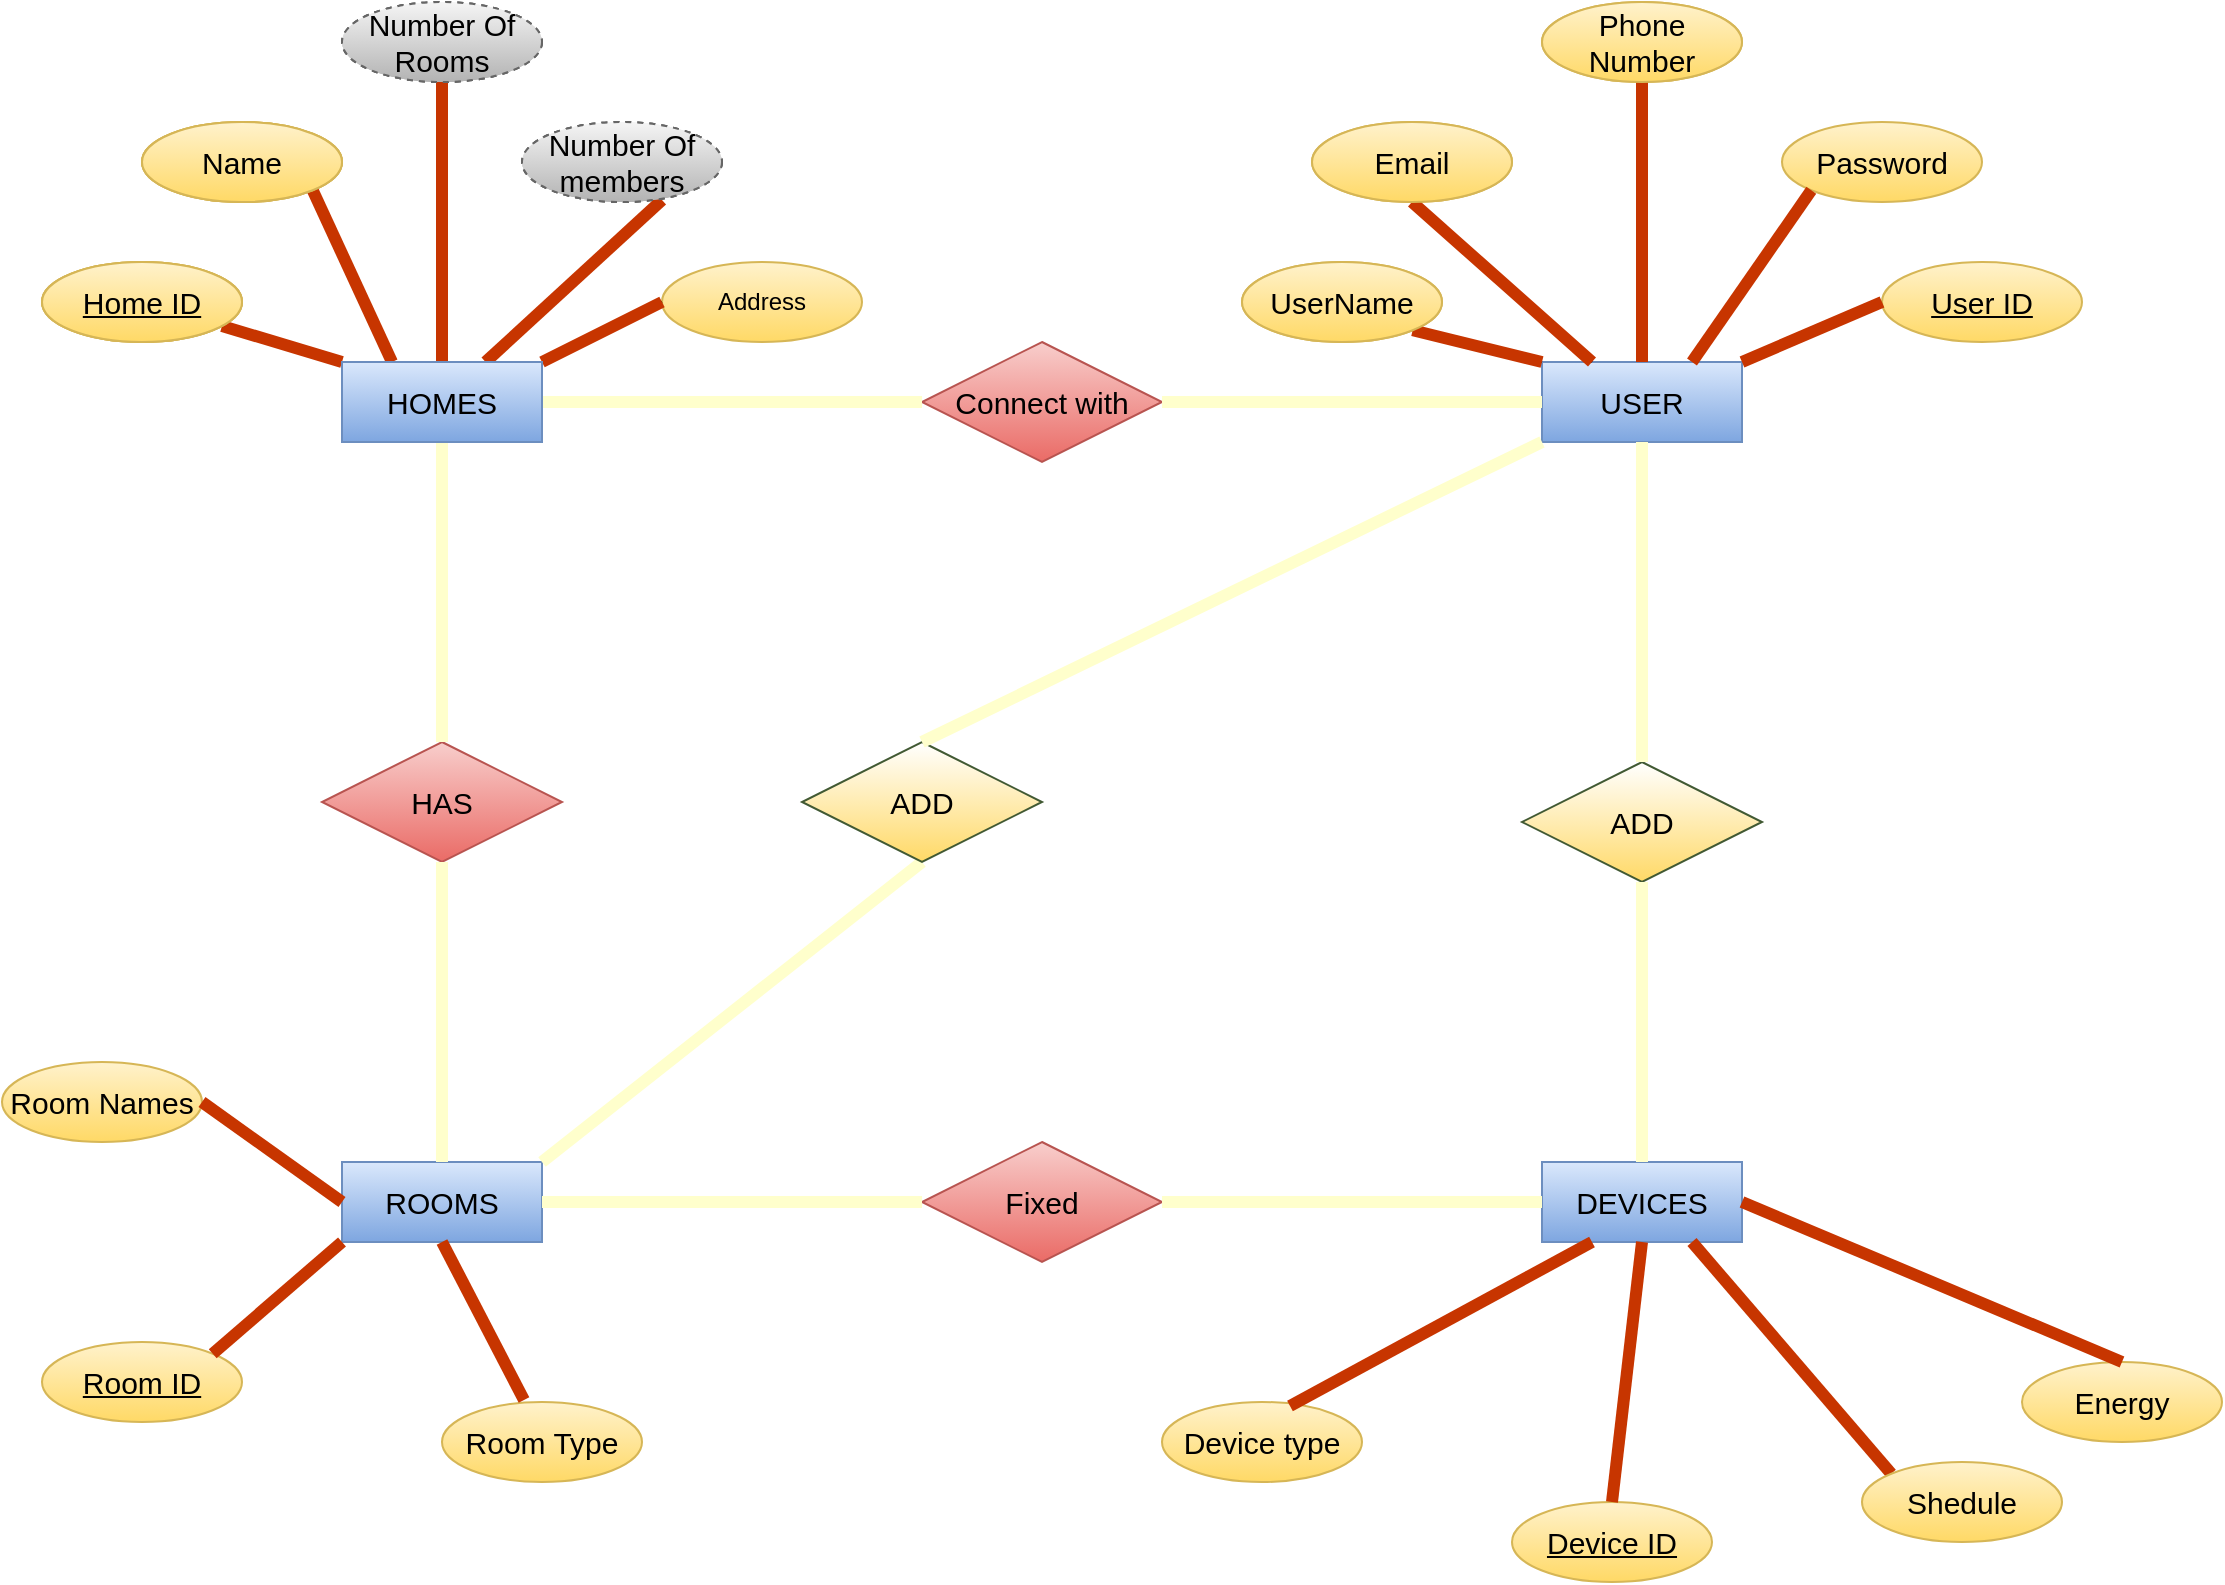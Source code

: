<mxfile version="15.0.3" type="device"><diagram id="l5kMJT91viFoTV4cnQh2" name="Page-1"><mxGraphModel dx="3445" dy="2510" grid="1" gridSize="10" guides="1" tooltips="1" connect="1" arrows="1" fold="1" page="1" pageScale="1" pageWidth="850" pageHeight="1100" math="0" shadow="0"><root><mxCell id="0"/><mxCell id="1" parent="0"/><mxCell id="mKUa2oFBwp5oHWGosSVt-1" value="DEVICES" style="whiteSpace=wrap;html=1;align=center;fillColor=#dae8fc;strokeColor=#6c8ebf;gradientColor=#7ea6e0;fontSize=15;" parent="1" vertex="1"><mxGeometry x="490" y="400" width="100" height="40" as="geometry"/></mxCell><mxCell id="mKUa2oFBwp5oHWGosSVt-2" value="ROOMS" style="whiteSpace=wrap;html=1;align=center;fillColor=#dae8fc;strokeColor=#6c8ebf;gradientColor=#7ea6e0;fontSize=15;" parent="1" vertex="1"><mxGeometry x="-110" y="400" width="100" height="40" as="geometry"/></mxCell><mxCell id="mKUa2oFBwp5oHWGosSVt-3" value="USER" style="whiteSpace=wrap;html=1;align=center;fillColor=#dae8fc;strokeColor=#6c8ebf;gradientColor=#7ea6e0;fontSize=15;" parent="1" vertex="1"><mxGeometry x="490" width="100" height="40" as="geometry"/></mxCell><mxCell id="mKUa2oFBwp5oHWGosSVt-4" value="HOMES" style="whiteSpace=wrap;html=1;align=center;fillColor=#dae8fc;strokeColor=#6c8ebf;gradientColor=#7ea6e0;" parent="1" vertex="1"><mxGeometry x="-110" width="100" height="40" as="geometry"/></mxCell><mxCell id="mKUa2oFBwp5oHWGosSVt-5" value="Address" style="ellipse;whiteSpace=wrap;html=1;align=center;fillColor=#fff2cc;strokeColor=#d6b656;gradientColor=#ffd966;" parent="1" vertex="1"><mxGeometry x="50" y="-50" width="100" height="40" as="geometry"/></mxCell><mxCell id="mKUa2oFBwp5oHWGosSVt-6" value="Name" style="ellipse;whiteSpace=wrap;html=1;align=center;fillColor=#fff2cc;strokeColor=#d6b656;gradientColor=#ffd966;" parent="1" vertex="1"><mxGeometry x="-210" y="-120" width="100" height="40" as="geometry"/></mxCell><mxCell id="mKUa2oFBwp5oHWGosSVt-9" value="Number Of members" style="ellipse;whiteSpace=wrap;html=1;align=center;dashed=1;gradientColor=#b3b3b3;fillColor=#f5f5f5;strokeColor=#666666;" parent="1" vertex="1"><mxGeometry x="-20" y="-120" width="100" height="40" as="geometry"/></mxCell><mxCell id="mKUa2oFBwp5oHWGosSVt-10" value="Number Of Rooms" style="ellipse;whiteSpace=wrap;html=1;align=center;dashed=1;gradientColor=#b3b3b3;fillColor=#f5f5f5;strokeColor=#666666;" parent="1" vertex="1"><mxGeometry x="-110" y="-180" width="100" height="40" as="geometry"/></mxCell><mxCell id="mKUa2oFBwp5oHWGosSVt-11" value="Home ID" style="ellipse;whiteSpace=wrap;html=1;align=center;fontStyle=4;fillColor=#fff2cc;strokeColor=#d6b656;gradientColor=#ffd966;" parent="1" vertex="1"><mxGeometry x="-260" y="-50" width="100" height="40" as="geometry"/></mxCell><mxCell id="mKUa2oFBwp5oHWGosSVt-12" value="" style="endArrow=none;html=1;rounded=0;exitX=1;exitY=1;exitDx=0;exitDy=0;fillColor=#fa6800;strokeColor=#C73500;strokeWidth=6;" parent="1" source="mKUa2oFBwp5oHWGosSVt-6" edge="1"><mxGeometry relative="1" as="geometry"><mxPoint x="170" y="200" as="sourcePoint"/><mxPoint x="-85" as="targetPoint"/></mxGeometry></mxCell><mxCell id="mKUa2oFBwp5oHWGosSVt-13" value="" style="endArrow=none;html=1;rounded=0;exitX=0.7;exitY=0.975;exitDx=0;exitDy=0;exitPerimeter=0;fillColor=#fa6800;strokeColor=#C73500;strokeWidth=6;" parent="1" source="mKUa2oFBwp5oHWGosSVt-9" target="mKUa2oFBwp5oHWGosSVt-4" edge="1"><mxGeometry relative="1" as="geometry"><mxPoint x="170" y="200" as="sourcePoint"/><mxPoint x="330" y="200" as="targetPoint"/></mxGeometry></mxCell><mxCell id="mKUa2oFBwp5oHWGosSVt-14" value="" style="endArrow=none;html=1;rounded=0;exitX=0.5;exitY=1;exitDx=0;exitDy=0;fillColor=#fa6800;strokeColor=#C73500;strokeWidth=6;" parent="1" source="mKUa2oFBwp5oHWGosSVt-10" target="mKUa2oFBwp5oHWGosSVt-4" edge="1"><mxGeometry relative="1" as="geometry"><mxPoint x="170" y="200" as="sourcePoint"/><mxPoint x="330" y="200" as="targetPoint"/></mxGeometry></mxCell><mxCell id="mKUa2oFBwp5oHWGosSVt-15" value="" style="endArrow=none;html=1;rounded=0;exitX=0;exitY=0.5;exitDx=0;exitDy=0;entryX=1;entryY=0;entryDx=0;entryDy=0;" parent="1" source="mKUa2oFBwp5oHWGosSVt-5" target="mKUa2oFBwp5oHWGosSVt-4" edge="1"><mxGeometry relative="1" as="geometry"><mxPoint x="170" y="200" as="sourcePoint"/><mxPoint x="330" y="200" as="targetPoint"/></mxGeometry></mxCell><mxCell id="mKUa2oFBwp5oHWGosSVt-16" value="" style="endArrow=none;html=1;rounded=0;" parent="1" source="mKUa2oFBwp5oHWGosSVt-11" edge="1"><mxGeometry relative="1" as="geometry"><mxPoint x="170" y="200" as="sourcePoint"/><mxPoint x="-110" as="targetPoint"/></mxGeometry></mxCell><mxCell id="mKUa2oFBwp5oHWGosSVt-17" value="Room Names" style="ellipse;whiteSpace=wrap;html=1;align=center;fillColor=#fff2cc;strokeColor=#d6b656;gradientColor=#ffd966;fontSize=15;" parent="1" vertex="1"><mxGeometry x="-280" y="350" width="100" height="40" as="geometry"/></mxCell><mxCell id="mKUa2oFBwp5oHWGosSVt-19" value="Phone Number" style="ellipse;whiteSpace=wrap;html=1;align=center;fillColor=#fff2cc;strokeColor=#d6b656;gradientColor=#ffd966;" parent="1" vertex="1"><mxGeometry x="490" y="-180" width="100" height="40" as="geometry"/></mxCell><mxCell id="mKUa2oFBwp5oHWGosSVt-20" value="Email" style="ellipse;whiteSpace=wrap;html=1;align=center;fillColor=#fff2cc;strokeColor=#d6b656;gradientColor=#ffd966;" parent="1" vertex="1"><mxGeometry x="375" y="-120" width="100" height="40" as="geometry"/></mxCell><mxCell id="mKUa2oFBwp5oHWGosSVt-21" value="UserName" style="ellipse;whiteSpace=wrap;html=1;align=center;fillColor=#fff2cc;strokeColor=#d6b656;gradientColor=#ffd966;" parent="1" vertex="1"><mxGeometry x="340" y="-50" width="100" height="40" as="geometry"/></mxCell><mxCell id="mKUa2oFBwp5oHWGosSVt-22" value="User ID" style="ellipse;whiteSpace=wrap;html=1;align=center;fontStyle=4;fillColor=#fff2cc;strokeColor=#d6b656;gradientColor=#ffd966;fontSize=15;" parent="1" vertex="1"><mxGeometry x="660" y="-50" width="100" height="40" as="geometry"/></mxCell><mxCell id="mKUa2oFBwp5oHWGosSVt-23" value="Device ID" style="ellipse;whiteSpace=wrap;html=1;align=center;fontStyle=4;fillColor=#fff2cc;strokeColor=#d6b656;gradientColor=#ffd966;fontSize=15;" parent="1" vertex="1"><mxGeometry x="475" y="570" width="100" height="40" as="geometry"/></mxCell><mxCell id="mKUa2oFBwp5oHWGosSVt-24" value="Room ID" style="ellipse;whiteSpace=wrap;html=1;align=center;fontStyle=4;fillColor=#fff2cc;strokeColor=#d6b656;gradientColor=#ffd966;fontSize=15;" parent="1" vertex="1"><mxGeometry x="-260" y="490" width="100" height="40" as="geometry"/></mxCell><mxCell id="mKUa2oFBwp5oHWGosSVt-26" value="Room Type" style="ellipse;whiteSpace=wrap;html=1;align=center;fillColor=#fff2cc;strokeColor=#d6b656;gradientColor=#ffd966;fontSize=15;" parent="1" vertex="1"><mxGeometry x="-60" y="520" width="100" height="40" as="geometry"/></mxCell><mxCell id="mKUa2oFBwp5oHWGosSVt-27" value="" style="endArrow=none;html=1;rounded=0;exitX=0.41;exitY=-0.025;exitDx=0;exitDy=0;exitPerimeter=0;entryX=0.5;entryY=1;entryDx=0;entryDy=0;fillColor=#fa6800;strokeColor=#C73500;strokeWidth=6;" parent="1" source="mKUa2oFBwp5oHWGosSVt-26" target="mKUa2oFBwp5oHWGosSVt-2" edge="1"><mxGeometry relative="1" as="geometry"><mxPoint x="-70" y="390" as="sourcePoint"/><mxPoint x="90" y="390" as="targetPoint"/></mxGeometry></mxCell><mxCell id="mKUa2oFBwp5oHWGosSVt-28" value="" style="endArrow=none;html=1;rounded=0;exitX=1;exitY=0;exitDx=0;exitDy=0;entryX=0;entryY=1;entryDx=0;entryDy=0;fillColor=#fa6800;strokeColor=#C73500;strokeWidth=6;" parent="1" source="mKUa2oFBwp5oHWGosSVt-24" target="mKUa2oFBwp5oHWGosSVt-2" edge="1"><mxGeometry relative="1" as="geometry"><mxPoint x="-70" y="390" as="sourcePoint"/><mxPoint x="90" y="390" as="targetPoint"/></mxGeometry></mxCell><mxCell id="mKUa2oFBwp5oHWGosSVt-29" value="" style="endArrow=none;html=1;rounded=0;entryX=0;entryY=0.5;entryDx=0;entryDy=0;exitX=1;exitY=0.5;exitDx=0;exitDy=0;fillColor=#fa6800;strokeColor=#C73500;strokeWidth=6;" parent="1" source="mKUa2oFBwp5oHWGosSVt-17" target="mKUa2oFBwp5oHWGosSVt-2" edge="1"><mxGeometry relative="1" as="geometry"><mxPoint x="-230" y="385" as="sourcePoint"/><mxPoint x="90" y="390" as="targetPoint"/></mxGeometry></mxCell><mxCell id="mKUa2oFBwp5oHWGosSVt-30" value="Device type" style="ellipse;whiteSpace=wrap;html=1;align=center;fillColor=#fff2cc;strokeColor=#d6b656;gradientColor=#ffd966;fontSize=15;" parent="1" vertex="1"><mxGeometry x="300" y="520" width="100" height="40" as="geometry"/></mxCell><mxCell id="mKUa2oFBwp5oHWGosSVt-35" value="" style="endArrow=none;html=1;rounded=0;entryX=0;entryY=0;entryDx=0;entryDy=0;exitX=0.75;exitY=1;exitDx=0;exitDy=0;fillColor=#fa6800;strokeColor=#C73500;strokeWidth=6;" parent="1" source="mKUa2oFBwp5oHWGosSVt-1" target="mKUa2oFBwp5oHWGosSVt-39" edge="1"><mxGeometry relative="1" as="geometry"><mxPoint x="90" y="470" as="sourcePoint"/><mxPoint x="250" y="470" as="targetPoint"/></mxGeometry></mxCell><mxCell id="mKUa2oFBwp5oHWGosSVt-36" value="" style="endArrow=none;html=1;rounded=0;entryX=0.5;entryY=1;entryDx=0;entryDy=0;exitX=0.5;exitY=0;exitDx=0;exitDy=0;fillColor=#fa6800;strokeColor=#C73500;strokeWidth=6;" parent="1" source="mKUa2oFBwp5oHWGosSVt-23" target="mKUa2oFBwp5oHWGosSVt-1" edge="1"><mxGeometry relative="1" as="geometry"><mxPoint x="90" y="470" as="sourcePoint"/><mxPoint x="250" y="470" as="targetPoint"/></mxGeometry></mxCell><mxCell id="mKUa2oFBwp5oHWGosSVt-37" value="" style="endArrow=none;html=1;rounded=0;entryX=0.64;entryY=0.05;entryDx=0;entryDy=0;entryPerimeter=0;exitX=0.25;exitY=1;exitDx=0;exitDy=0;fillColor=#fa6800;strokeColor=#C73500;strokeWidth=6;" parent="1" source="mKUa2oFBwp5oHWGosSVt-1" target="mKUa2oFBwp5oHWGosSVt-30" edge="1"><mxGeometry relative="1" as="geometry"><mxPoint x="410" y="460" as="sourcePoint"/><mxPoint x="250" y="470" as="targetPoint"/></mxGeometry></mxCell><mxCell id="mKUa2oFBwp5oHWGosSVt-39" value="Shedule" style="ellipse;whiteSpace=wrap;html=1;align=center;fillColor=#fff2cc;strokeColor=#d6b656;fontSize=15;gradientColor=#FFD966;" parent="1" vertex="1"><mxGeometry x="650" y="550" width="100" height="40" as="geometry"/></mxCell><mxCell id="mKUa2oFBwp5oHWGosSVt-40" value="Password" style="ellipse;whiteSpace=wrap;html=1;align=center;fillColor=#fff2cc;strokeColor=#d6b656;gradientColor=#ffd966;fontSize=15;" parent="1" vertex="1"><mxGeometry x="610" y="-120" width="100" height="40" as="geometry"/></mxCell><mxCell id="mKUa2oFBwp5oHWGosSVt-41" value="" style="endArrow=none;html=1;rounded=0;exitX=0;exitY=1;exitDx=0;exitDy=0;entryX=0.75;entryY=0;entryDx=0;entryDy=0;fillColor=#fa6800;strokeColor=#C73500;strokeWidth=6;" parent="1" source="mKUa2oFBwp5oHWGosSVt-40" target="mKUa2oFBwp5oHWGosSVt-3" edge="1"><mxGeometry relative="1" as="geometry"><mxPoint x="690" y="90" as="sourcePoint"/><mxPoint x="850" y="90" as="targetPoint"/></mxGeometry></mxCell><mxCell id="mKUa2oFBwp5oHWGosSVt-42" value="" style="endArrow=none;html=1;rounded=0;exitX=0.5;exitY=1;exitDx=0;exitDy=0;" parent="1" source="mKUa2oFBwp5oHWGosSVt-19" target="mKUa2oFBwp5oHWGosSVt-3" edge="1"><mxGeometry relative="1" as="geometry"><mxPoint x="690" y="90" as="sourcePoint"/><mxPoint x="850" y="90" as="targetPoint"/></mxGeometry></mxCell><mxCell id="mKUa2oFBwp5oHWGosSVt-43" value="" style="endArrow=none;html=1;rounded=0;exitX=0.5;exitY=1;exitDx=0;exitDy=0;" parent="1" source="mKUa2oFBwp5oHWGosSVt-20" edge="1"><mxGeometry relative="1" as="geometry"><mxPoint x="690" y="90" as="sourcePoint"/><mxPoint x="515" as="targetPoint"/></mxGeometry></mxCell><mxCell id="mKUa2oFBwp5oHWGosSVt-44" value="" style="endArrow=none;html=1;rounded=0;exitX=1;exitY=1;exitDx=0;exitDy=0;entryX=0;entryY=0;entryDx=0;entryDy=0;" parent="1" source="mKUa2oFBwp5oHWGosSVt-21" target="mKUa2oFBwp5oHWGosSVt-3" edge="1"><mxGeometry relative="1" as="geometry"><mxPoint x="690" y="90" as="sourcePoint"/><mxPoint x="490" y="-10" as="targetPoint"/></mxGeometry></mxCell><mxCell id="mKUa2oFBwp5oHWGosSVt-45" value="" style="endArrow=none;html=1;rounded=0;entryX=0;entryY=0.5;entryDx=0;entryDy=0;exitX=1;exitY=0;exitDx=0;exitDy=0;fillColor=#fa6800;strokeColor=#C73500;strokeWidth=6;" parent="1" source="mKUa2oFBwp5oHWGosSVt-3" target="mKUa2oFBwp5oHWGosSVt-22" edge="1"><mxGeometry relative="1" as="geometry"><mxPoint x="690" y="90" as="sourcePoint"/><mxPoint x="850" y="90" as="targetPoint"/></mxGeometry></mxCell><mxCell id="mKUa2oFBwp5oHWGosSVt-46" value="HAS" style="shape=rhombus;perimeter=rhombusPerimeter;whiteSpace=wrap;html=1;align=center;fillColor=#f8cecc;gradientColor=#ea6b66;strokeColor=#b85450;fontSize=15;" parent="1" vertex="1"><mxGeometry x="-120" y="190" width="120" height="60" as="geometry"/></mxCell><mxCell id="mKUa2oFBwp5oHWGosSVt-47" value="Connect with" style="shape=rhombus;perimeter=rhombusPerimeter;whiteSpace=wrap;html=1;align=center;gradientColor=#ea6b66;fillColor=#f8cecc;strokeColor=#b85450;fontSize=15;" parent="1" vertex="1"><mxGeometry x="180" y="-10" width="120" height="60" as="geometry"/></mxCell><mxCell id="mKUa2oFBwp5oHWGosSVt-49" value="" style="endArrow=none;html=1;rounded=0;exitX=0.5;exitY=0;exitDx=0;exitDy=0;entryX=0.5;entryY=1;entryDx=0;entryDy=0;fillColor=#fff2cc;strokeWidth=6;strokeColor=#FFFFCC;" parent="1" source="mKUa2oFBwp5oHWGosSVt-2" target="mKUa2oFBwp5oHWGosSVt-46" edge="1"><mxGeometry relative="1" as="geometry"><mxPoint x="20" y="280" as="sourcePoint"/><mxPoint x="180" y="280" as="targetPoint"/></mxGeometry></mxCell><mxCell id="mKUa2oFBwp5oHWGosSVt-50" value="" style="endArrow=none;html=1;rounded=0;exitX=0.5;exitY=1;exitDx=0;exitDy=0;entryX=0.5;entryY=0;entryDx=0;entryDy=0;fillColor=#fff2cc;strokeWidth=6;strokeColor=#FFFFCC;" parent="1" source="mKUa2oFBwp5oHWGosSVt-4" target="mKUa2oFBwp5oHWGosSVt-46" edge="1"><mxGeometry relative="1" as="geometry"><mxPoint x="20" y="280" as="sourcePoint"/><mxPoint x="180" y="280" as="targetPoint"/></mxGeometry></mxCell><mxCell id="mKUa2oFBwp5oHWGosSVt-53" value="Fixed" style="shape=rhombus;perimeter=rhombusPerimeter;whiteSpace=wrap;html=1;align=center;gradientColor=#ea6b66;fillColor=#f8cecc;strokeColor=#b85450;fontSize=15;" parent="1" vertex="1"><mxGeometry x="180" y="390" width="120" height="60" as="geometry"/></mxCell><mxCell id="mKUa2oFBwp5oHWGosSVt-54" value="" style="endArrow=none;html=1;rounded=0;entryX=0;entryY=0.5;entryDx=0;entryDy=0;exitX=1;exitY=0.5;exitDx=0;exitDy=0;fillColor=#fff2cc;strokeWidth=6;strokeColor=#FFFFCC;" parent="1" source="mKUa2oFBwp5oHWGosSVt-53" target="mKUa2oFBwp5oHWGosSVt-1" edge="1"><mxGeometry relative="1" as="geometry"><mxPoint x="300" y="400" as="sourcePoint"/><mxPoint x="460" y="400" as="targetPoint"/></mxGeometry></mxCell><mxCell id="mKUa2oFBwp5oHWGosSVt-55" value="" style="endArrow=none;html=1;rounded=0;exitX=1;exitY=0.5;exitDx=0;exitDy=0;entryX=0;entryY=0.5;entryDx=0;entryDy=0;fillColor=#fff2cc;strokeWidth=6;strokeColor=#FFFFCC;" parent="1" source="mKUa2oFBwp5oHWGosSVt-2" target="mKUa2oFBwp5oHWGosSVt-53" edge="1"><mxGeometry relative="1" as="geometry"><mxPoint x="300" y="400" as="sourcePoint"/><mxPoint x="460" y="400" as="targetPoint"/></mxGeometry></mxCell><mxCell id="mKUa2oFBwp5oHWGosSVt-56" value="" style="endArrow=none;html=1;rounded=0;exitX=1;exitY=0.5;exitDx=0;exitDy=0;entryX=0;entryY=0.5;entryDx=0;entryDy=0;" parent="1" source="mKUa2oFBwp5oHWGosSVt-47" target="mKUa2oFBwp5oHWGosSVt-3" edge="1"><mxGeometry relative="1" as="geometry"><mxPoint x="240" y="60" as="sourcePoint"/><mxPoint x="400" y="60" as="targetPoint"/></mxGeometry></mxCell><mxCell id="mKUa2oFBwp5oHWGosSVt-57" value="" style="endArrow=none;html=1;rounded=0;exitX=1;exitY=0.5;exitDx=0;exitDy=0;entryX=0;entryY=0.5;entryDx=0;entryDy=0;" parent="1" source="mKUa2oFBwp5oHWGosSVt-4" target="mKUa2oFBwp5oHWGosSVt-47" edge="1"><mxGeometry relative="1" as="geometry"><mxPoint x="240" y="60" as="sourcePoint"/><mxPoint x="400" y="60" as="targetPoint"/></mxGeometry></mxCell><mxCell id="toLo9lN8vsEvX_6aCHJ3-1" value="" style="endArrow=none;html=1;rounded=0;exitX=0;exitY=0.5;exitDx=0;exitDy=0;entryX=1;entryY=0;entryDx=0;entryDy=0;fillColor=#fa6800;strokeColor=#C73500;strokeWidth=6;" parent="1" edge="1"><mxGeometry relative="1" as="geometry"><mxPoint x="50" y="-30" as="sourcePoint"/><mxPoint x="-10" as="targetPoint"/></mxGeometry></mxCell><mxCell id="toLo9lN8vsEvX_6aCHJ3-2" value="" style="endArrow=none;html=1;rounded=0;fillColor=#fa6800;strokeColor=#C73500;strokeWidth=6;" parent="1" edge="1"><mxGeometry relative="1" as="geometry"><mxPoint x="-170" y="-18" as="sourcePoint"/><mxPoint x="-110" as="targetPoint"/></mxGeometry></mxCell><mxCell id="toLo9lN8vsEvX_6aCHJ3-3" value="" style="endArrow=none;html=1;rounded=0;exitX=1;exitY=0.5;exitDx=0;exitDy=0;entryX=0;entryY=0.5;entryDx=0;entryDy=0;fillColor=#fff2cc;strokeWidth=6;strokeColor=#FFFFCC;" parent="1" edge="1"><mxGeometry relative="1" as="geometry"><mxPoint x="-10" y="20" as="sourcePoint"/><mxPoint x="180" y="20" as="targetPoint"/></mxGeometry></mxCell><mxCell id="toLo9lN8vsEvX_6aCHJ3-4" value="" style="endArrow=none;html=1;rounded=0;exitX=1;exitY=0.5;exitDx=0;exitDy=0;entryX=0;entryY=0.5;entryDx=0;entryDy=0;fillColor=#fff2cc;strokeWidth=6;strokeColor=#FFFFCC;" parent="1" edge="1"><mxGeometry relative="1" as="geometry"><mxPoint x="300" y="20" as="sourcePoint"/><mxPoint x="490" y="20" as="targetPoint"/></mxGeometry></mxCell><mxCell id="toLo9lN8vsEvX_6aCHJ3-5" value="" style="endArrow=none;html=1;rounded=0;exitX=1;exitY=1;exitDx=0;exitDy=0;entryX=0;entryY=0;entryDx=0;entryDy=0;fillColor=#fa6800;strokeColor=#C73500;strokeWidth=6;" parent="1" edge="1"><mxGeometry relative="1" as="geometry"><mxPoint x="425.355" y="-15.858" as="sourcePoint"/><mxPoint x="490" as="targetPoint"/></mxGeometry></mxCell><mxCell id="toLo9lN8vsEvX_6aCHJ3-6" value="" style="endArrow=none;html=1;rounded=0;exitX=0.5;exitY=1;exitDx=0;exitDy=0;fillColor=#fa6800;strokeColor=#C73500;strokeWidth=6;" parent="1" edge="1"><mxGeometry relative="1" as="geometry"><mxPoint x="425" y="-80" as="sourcePoint"/><mxPoint x="515" as="targetPoint"/></mxGeometry></mxCell><mxCell id="toLo9lN8vsEvX_6aCHJ3-7" value="" style="endArrow=none;html=1;rounded=0;exitX=0.5;exitY=1;exitDx=0;exitDy=0;fillColor=#fa6800;strokeColor=#C73500;strokeWidth=6;" parent="1" edge="1"><mxGeometry relative="1" as="geometry"><mxPoint x="540" y="-140" as="sourcePoint"/><mxPoint x="540" as="targetPoint"/></mxGeometry></mxCell><mxCell id="v6vYCrsA2iigB4-VBw79-1" value="HOMES" style="whiteSpace=wrap;html=1;align=center;fillColor=#dae8fc;strokeColor=#6c8ebf;gradientColor=#7ea6e0;" parent="1" vertex="1"><mxGeometry x="-110" width="100" height="40" as="geometry"/></mxCell><mxCell id="v6vYCrsA2iigB4-VBw79-2" value="Home ID" style="ellipse;whiteSpace=wrap;html=1;align=center;fontStyle=4;fillColor=#fff2cc;strokeColor=#d6b656;gradientColor=#ffd966;" parent="1" vertex="1"><mxGeometry x="-260" y="-50" width="100" height="40" as="geometry"/></mxCell><mxCell id="v6vYCrsA2iigB4-VBw79-3" value="Name" style="ellipse;whiteSpace=wrap;html=1;align=center;fillColor=#fff2cc;strokeColor=#d6b656;gradientColor=#ffd966;" parent="1" vertex="1"><mxGeometry x="-210" y="-120" width="100" height="40" as="geometry"/></mxCell><mxCell id="v6vYCrsA2iigB4-VBw79-4" value="Number Of Rooms" style="ellipse;whiteSpace=wrap;html=1;align=center;dashed=1;gradientColor=#b3b3b3;fillColor=#f5f5f5;strokeColor=#666666;" parent="1" vertex="1"><mxGeometry x="-110" y="-180" width="100" height="40" as="geometry"/></mxCell><mxCell id="v6vYCrsA2iigB4-VBw79-5" value="Number Of members" style="ellipse;whiteSpace=wrap;html=1;align=center;dashed=1;gradientColor=#b3b3b3;fillColor=#f5f5f5;strokeColor=#666666;" parent="1" vertex="1"><mxGeometry x="-20" y="-120" width="100" height="40" as="geometry"/></mxCell><mxCell id="v6vYCrsA2iigB4-VBw79-6" value="HOMES" style="whiteSpace=wrap;html=1;align=center;fillColor=#dae8fc;strokeColor=#6c8ebf;gradientColor=#7ea6e0;fontSize=15;" parent="1" vertex="1"><mxGeometry x="-110" width="100" height="40" as="geometry"/></mxCell><mxCell id="v6vYCrsA2iigB4-VBw79-7" value="Home ID" style="ellipse;whiteSpace=wrap;html=1;align=center;fontStyle=4;fillColor=#fff2cc;strokeColor=#d6b656;gradientColor=#ffd966;fontSize=15;" parent="1" vertex="1"><mxGeometry x="-260" y="-50" width="100" height="40" as="geometry"/></mxCell><mxCell id="v6vYCrsA2iigB4-VBw79-8" value="Name" style="ellipse;whiteSpace=wrap;html=1;align=center;fillColor=#fff2cc;strokeColor=#d6b656;gradientColor=#ffd966;fontSize=15;" parent="1" vertex="1"><mxGeometry x="-210" y="-120" width="100" height="40" as="geometry"/></mxCell><mxCell id="v6vYCrsA2iigB4-VBw79-9" value="Number Of Rooms" style="ellipse;whiteSpace=wrap;html=1;align=center;dashed=1;gradientColor=#b3b3b3;fillColor=#f5f5f5;strokeColor=#666666;fontSize=15;" parent="1" vertex="1"><mxGeometry x="-110" y="-180" width="100" height="40" as="geometry"/></mxCell><mxCell id="v6vYCrsA2iigB4-VBw79-10" value="Number Of members" style="ellipse;whiteSpace=wrap;html=1;align=center;dashed=1;gradientColor=#b3b3b3;fillColor=#f5f5f5;strokeColor=#666666;fontSize=15;" parent="1" vertex="1"><mxGeometry x="-20" y="-120" width="100" height="40" as="geometry"/></mxCell><mxCell id="v6vYCrsA2iigB4-VBw79-11" value="UserName" style="ellipse;whiteSpace=wrap;html=1;align=center;fillColor=#fff2cc;strokeColor=#d6b656;gradientColor=#ffd966;fontSize=15;" parent="1" vertex="1"><mxGeometry x="340" y="-50" width="100" height="40" as="geometry"/></mxCell><mxCell id="v6vYCrsA2iigB4-VBw79-12" value="Email" style="ellipse;whiteSpace=wrap;html=1;align=center;fillColor=#fff2cc;strokeColor=#d6b656;gradientColor=#ffd966;fontSize=15;" parent="1" vertex="1"><mxGeometry x="375" y="-120" width="100" height="40" as="geometry"/></mxCell><mxCell id="v6vYCrsA2iigB4-VBw79-13" value="Phone Number" style="ellipse;whiteSpace=wrap;html=1;align=center;fillColor=#fff2cc;strokeColor=#d6b656;gradientColor=#ffd966;fontSize=15;" parent="1" vertex="1"><mxGeometry x="490" y="-180" width="100" height="40" as="geometry"/></mxCell><mxCell id="v6vYCrsA2iigB4-VBw79-14" value="ADD" style="shape=rhombus;perimeter=rhombusPerimeter;whiteSpace=wrap;html=1;align=center;fontSize=15;strokeColor=#415933;gradientColor=#FFD966;" parent="1" vertex="1"><mxGeometry x="480" y="200" width="120" height="60" as="geometry"/></mxCell><mxCell id="v6vYCrsA2iigB4-VBw79-15" value="" style="endArrow=none;html=1;rounded=0;fontSize=15;entryX=0.5;entryY=0;entryDx=0;entryDy=0;exitX=0.5;exitY=1;exitDx=0;exitDy=0;strokeWidth=6;fillColor=#fff2cc;strokeColor=#FFFFCC;" parent="1" source="v6vYCrsA2iigB4-VBw79-14" target="mKUa2oFBwp5oHWGosSVt-1" edge="1"><mxGeometry relative="1" as="geometry"><mxPoint x="280" y="270" as="sourcePoint"/><mxPoint x="710" y="370" as="targetPoint"/></mxGeometry></mxCell><mxCell id="v6vYCrsA2iigB4-VBw79-16" value="" style="endArrow=none;html=1;rounded=0;fontSize=15;entryX=1;entryY=0;entryDx=0;entryDy=0;exitX=0.5;exitY=1;exitDx=0;exitDy=0;strokeWidth=6;fillColor=#fff2cc;strokeColor=#FFFFCC;" parent="1" source="v6vYCrsA2iigB4-VBw79-18" target="mKUa2oFBwp5oHWGosSVt-2" edge="1"><mxGeometry relative="1" as="geometry"><mxPoint x="140" y="270" as="sourcePoint"/><mxPoint x="710" y="370" as="targetPoint"/></mxGeometry></mxCell><mxCell id="v6vYCrsA2iigB4-VBw79-17" value="" style="endArrow=none;html=1;rounded=0;fontSize=15;exitX=0.5;exitY=0;exitDx=0;exitDy=0;entryX=0.5;entryY=1;entryDx=0;entryDy=0;strokeWidth=6;fillColor=#fff2cc;strokeColor=#FFFFCC;" parent="1" source="v6vYCrsA2iigB4-VBw79-14" target="mKUa2oFBwp5oHWGosSVt-3" edge="1"><mxGeometry relative="1" as="geometry"><mxPoint x="550" y="370" as="sourcePoint"/><mxPoint x="710" y="370" as="targetPoint"/></mxGeometry></mxCell><mxCell id="v6vYCrsA2iigB4-VBw79-18" value="ADD" style="shape=rhombus;perimeter=rhombusPerimeter;whiteSpace=wrap;html=1;align=center;fontSize=15;strokeColor=#415933;gradientColor=#FFD966;" parent="1" vertex="1"><mxGeometry x="120" y="190" width="120" height="60" as="geometry"/></mxCell><mxCell id="v6vYCrsA2iigB4-VBw79-19" value="" style="endArrow=none;html=1;rounded=0;fontSize=15;exitX=0.5;exitY=0;exitDx=0;exitDy=0;entryX=0;entryY=1;entryDx=0;entryDy=0;strokeWidth=6;fillColor=#fff2cc;strokeColor=#FFFFCC;" parent="1" source="v6vYCrsA2iigB4-VBw79-18" target="mKUa2oFBwp5oHWGosSVt-3" edge="1"><mxGeometry relative="1" as="geometry"><mxPoint x="550" y="370" as="sourcePoint"/><mxPoint x="710" y="370" as="targetPoint"/></mxGeometry></mxCell><mxCell id="7lfgTFSgExWLn11CUZN9-4" value="Energy" style="ellipse;whiteSpace=wrap;html=1;align=center;fillColor=#fff2cc;strokeColor=#d6b656;fontSize=15;gradientColor=#FFD966;" vertex="1" parent="1"><mxGeometry x="730" y="500" width="100" height="40" as="geometry"/></mxCell><mxCell id="7lfgTFSgExWLn11CUZN9-7" value="" style="endArrow=none;html=1;rounded=0;exitX=1;exitY=0.5;exitDx=0;exitDy=0;fillColor=#fa6800;strokeColor=#C73500;strokeWidth=6;entryX=0.5;entryY=0;entryDx=0;entryDy=0;" edge="1" parent="1" source="mKUa2oFBwp5oHWGosSVt-1" target="7lfgTFSgExWLn11CUZN9-4"><mxGeometry relative="1" as="geometry"><mxPoint x="575" y="450" as="sourcePoint"/><mxPoint x="674.645" y="565.858" as="targetPoint"/></mxGeometry></mxCell></root></mxGraphModel></diagram></mxfile>